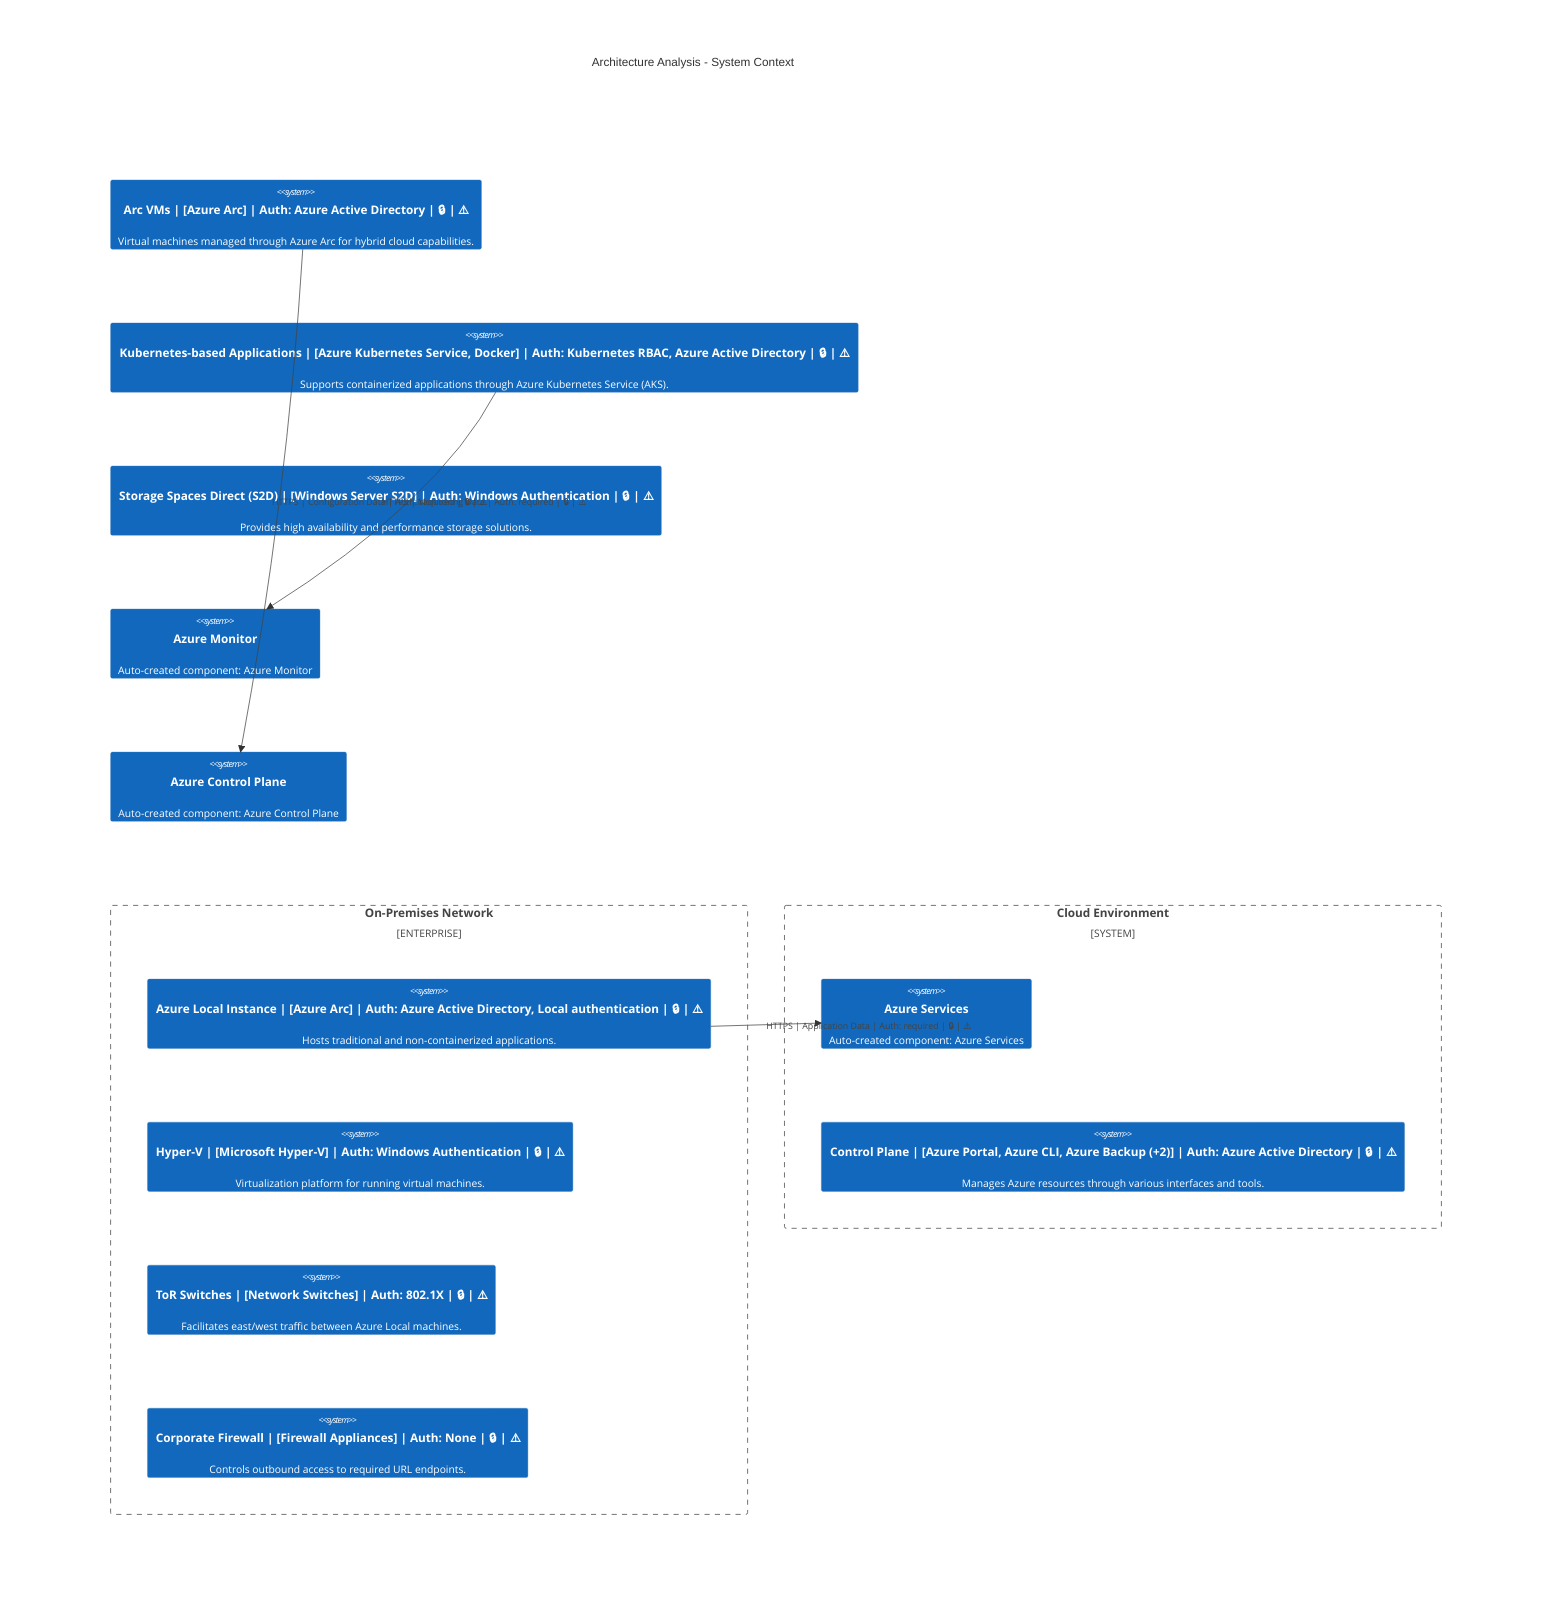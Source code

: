 C4Context
    title Architecture Analysis - System Context
    Enterprise_Boundary(tb_On_Premises_Network, "On-Premises Network") {
        System(Azure_Local_Instance, "Azure Local Instance | [Azure Arc] | Auth: Azure Active Directory, Local authentication | 🔒 | ⚠️", "Hosts traditional and non-containerized applications.")
        System(Hyper_V, "Hyper-V | [Microsoft Hyper-V] | Auth: Windows Authentication | 🔒 | ⚠️", "Virtualization platform for running virtual machines.")
        System(ToR_Switches, "ToR Switches | [Network Switches] | Auth: 802.1X | 🔒 | ⚠️", "Facilitates east/west traffic between Azure Local machines.")
        System(Corporate_Firewall, "Corporate Firewall | [Firewall Appliances] | Auth: None | 🔒 | ⚠️", "Controls outbound access to required URL endpoints.")
    }
    System_Boundary(tb_Cloud_Environment, "Cloud Environment") {
        System(Azure_Services, "Azure Services", "Auto-created component: Azure Services")
        System(Control_Plane, "Control Plane | [Azure Portal, Azure CLI, Azure Backup (+2)] | Auth: Azure Active Directory | 🔒 | ⚠️", "Manages Azure resources through various interfaces and tools.")
    }
    System(Arc_VMs, "Arc VMs | [Azure Arc] | Auth: Azure Active Directory | 🔒 | ⚠️", "Virtual machines managed through Azure Arc for hybrid cloud capabilities.")
    System(Kubernetes_based_Applications, "Kubernetes-based Applications | [Azure Kubernetes Service, Docker] | Auth: Kubernetes RBAC, Azure Active Directory | 🔒 | ⚠️", "Supports containerized applications through Azure Kubernetes Service (AKS).")
    System(Storage_Spaces_Direct__S2D_, "Storage Spaces Direct (S2D) | [Windows Server S2D] | Auth: Windows Authentication | 🔒 | ⚠️", "Provides high availability and performance storage solutions.")
    System(Azure_Monitor, "Azure Monitor", "Auto-created component: Azure Monitor")
    System(Azure_Control_Plane, "Azure Control Plane", "Auto-created component: Azure Control Plane")

    Rel(Azure_Local_Instance, Azure_Services, "HTTPS | Application Data | Auth: required | 🔒 | ⚠️")
    Rel(Kubernetes_based_Applications, Azure_Monitor, "HTTPS | Monitoring Data | Auth: required | 🔒 | ⚠️")
    Rel(Arc_VMs, Azure_Control_Plane, "HTTPS | Configuration Data | Auth: required | 🔒 | ⚠️")